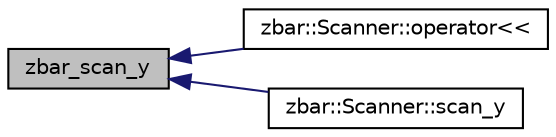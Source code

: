 digraph G
{
  edge [fontname="Helvetica",fontsize="10",labelfontname="Helvetica",labelfontsize="10"];
  node [fontname="Helvetica",fontsize="10",shape=record];
  rankdir=LR;
  Node1 [label="zbar_scan_y",height=0.2,width=0.4,color="black", fillcolor="grey75", style="filled" fontcolor="black"];
  Node1 -> Node2 [dir=back,color="midnightblue",fontsize="10",style="solid",fontname="Helvetica"];
  Node2 [label="zbar::Scanner::operator\<\<",height=0.2,width=0.4,color="black", fillcolor="white", style="filled",URL="$classzbar_1_1_scanner.html#aca347395583ab0574b839a3d39aaee76"];
  Node1 -> Node3 [dir=back,color="midnightblue",fontsize="10",style="solid",fontname="Helvetica"];
  Node3 [label="zbar::Scanner::scan_y",height=0.2,width=0.4,color="black", fillcolor="white", style="filled",URL="$classzbar_1_1_scanner.html#aaa64b8b7a432cec3242ec2f1ce890a7e"];
}
